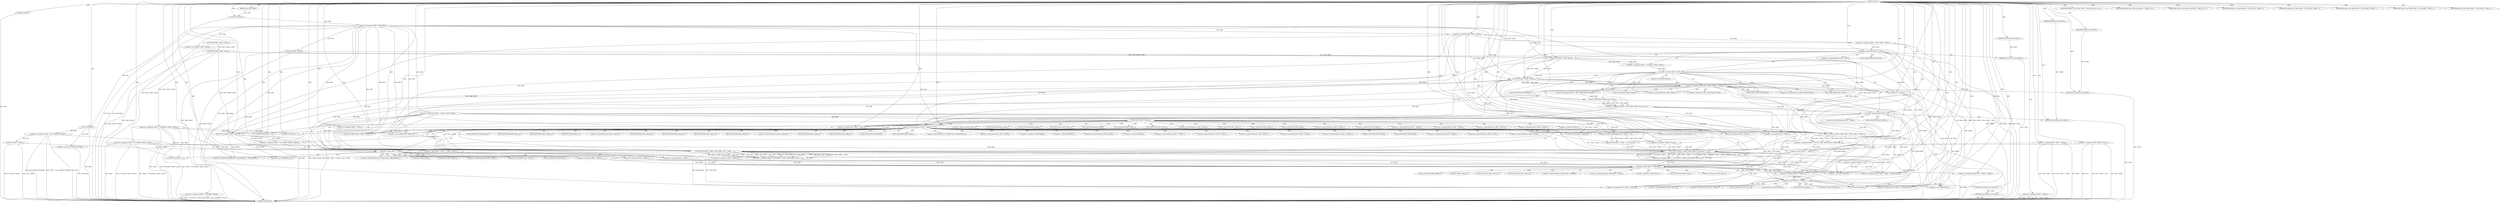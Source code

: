 digraph "FUN1" {  
"8" [label = <(METHOD,FUN1)<SUB>1</SUB>> ]
"392" [label = <(METHOD_RETURN,int)<SUB>1</SUB>> ]
"9" [label = <(PARAM,int VAR1)<SUB>1</SUB>> ]
"10" [label = <(PARAM,struct VAR2 *VAR3)<SUB>1</SUB>> ]
"13" [label = <(&lt;operator&gt;.assignment,*VAR5 = FUN2(VAR3))<SUB>5</SUB>> ]
"18" [label = <(&lt;operator&gt;.assignment,*VAR7 = (struct VAR6*)FUN3(VAR3))<SUB>7</SUB>> ]
"25" [label = <(&lt;operator&gt;.assignment,*VAR9 = FUN4(VAR5-&gt;VAR10))<SUB>9</SUB>> ]
"32" [label = <(&lt;operator&gt;.assignment,*VAR12 = FUN5(VAR5-&gt;VAR10-&gt;VAR13))<SUB>11</SUB>> ]
"41" [label = <(&lt;operator&gt;.assignment,*VAR15 = FUN6(VAR5-&gt;VAR10-&gt;VAR13))<SUB>13</SUB>> ]
"50" [label = <(&lt;operator&gt;.assignment,*VAR17 = (VAR16 *) VAR5-&gt;VAR18)<SUB>15</SUB>> ]
"63" [label = <(&lt;operator&gt;.assignment,VAR24 = VAR25)<SUB>25</SUB>> ]
"66" [label = <(IDENTIFIER,VAR26,{

	struct VAR4 *VAR5 = FUN2(VAR3);

	struct VA...)<SUB>29</SUB>> ]
"67" [label = <(&lt;operator&gt;.assignment,VAR7-&gt;VAR27 = VAR28)<SUB>33</SUB>> ]
"72" [label = <(FUN7,FUN7(VAR7-&gt;VAR29))<SUB>35</SUB>> ]
"76" [label = <(&lt;operator&gt;.assignment,VAR7-&gt;VAR30 = NULL)<SUB>37</SUB>> ]
"81" [label = <(&lt;operator&gt;.assignment,VAR23 = VAR5-&gt;VAR31 - VAR32)<SUB>39</SUB>> ]
"95" [label = <(&lt;operator&gt;.assignment,VAR21 = FUN8(VAR5-&gt;VAR10, VAR34))<SUB>51</SUB>> ]
"118" [label = <(FUN10,FUN10(&quot;&quot;, VAR21))<SUB>65</SUB>> ]
"121" [label = <(&lt;operator&gt;.assignment,VAR19 = VAR9-&gt;VAR37[VAR21].VAR38)<SUB>67</SUB>> ]
"130" [label = <(&lt;operator&gt;.assignment,VAR20 = FUN11(VAR19, VAR39, NULL, NULL))<SUB>71</SUB>> ]
"390" [label = <(RETURN,return VAR24;,return VAR24;)<SUB>217</SUB>> ]
"89" [label = <(&lt;operator&gt;.greaterThan,VAR23 &gt; VAR33)<SUB>43</SUB>> ]
"103" [label = <(&lt;operator&gt;.lessThan,VAR21 &lt; 0)<SUB>53</SUB>> ]
"138" [label = <(&lt;operator&gt;.lessThan,VAR20.VAR40 &lt; 0)<SUB>73</SUB>> ]
"147" [label = <(FUN12,FUN12(VAR17-&gt;VAR41))<SUB>81</SUB>> ]
"345" [label = <(&lt;operator&gt;.equals,VAR24 == VAR50)<SUB>183</SUB>> ]
"369" [label = <(&lt;operator&gt;.equals,VAR24 == VAR35)<SUB>201</SUB>> ]
"391" [label = <(IDENTIFIER,VAR24,return VAR24;)<SUB>217</SUB>> ]
"15" [label = <(FUN2,FUN2(VAR3))<SUB>5</SUB>> ]
"20" [label = <(&lt;operator&gt;.cast,(struct VAR6*)FUN3(VAR3))<SUB>7</SUB>> ]
"27" [label = <(FUN4,FUN4(VAR5-&gt;VAR10))<SUB>9</SUB>> ]
"34" [label = <(FUN5,FUN5(VAR5-&gt;VAR10-&gt;VAR13))<SUB>11</SUB>> ]
"43" [label = <(FUN6,FUN6(VAR5-&gt;VAR10-&gt;VAR13))<SUB>13</SUB>> ]
"52" [label = <(&lt;operator&gt;.cast,(VAR16 *) VAR5-&gt;VAR18)<SUB>15</SUB>> ]
"83" [label = <(&lt;operator&gt;.subtraction,VAR5-&gt;VAR31 - VAR32)<SUB>39</SUB>> ]
"93" [label = <(RETURN,return VAR25;,return VAR25;)<SUB>45</SUB>> ]
"97" [label = <(FUN8,FUN8(VAR5-&gt;VAR10, VAR34))<SUB>51</SUB>> ]
"132" [label = <(FUN11,FUN11(VAR19, VAR39, NULL, NULL))<SUB>71</SUB>> ]
"144" [label = <(RETURN,return VAR36;,return VAR36;)<SUB>75</SUB>> ]
"153" [label = <(IDENTIFIER,VAR42,{

	case VAR42:

		switch(VAR17-&gt;VAR43) {

		ca...)<SUB>83</SUB>> ]
"302" [label = <(IDENTIFIER,VAR56,{

	case VAR42:

		switch(VAR17-&gt;VAR43) {

		ca...)<SUB>161</SUB>> ]
"303" [label = <(&lt;operator&gt;.assignment,VAR24 =FUN18(VAR12-&gt;VAR45, VAR20.VAR46, VAR17-&gt;...)<SUB>163</SUB>> ]
"337" [label = <(FUN16,FUN16(VAR15, &quot;&quot;))<SUB>173</SUB>> ]
"340" [label = <(&lt;operator&gt;.assignment,VAR24 = VAR25)<SUB>175</SUB>> ]
"349" [label = <(&lt;operator&gt;.assignment,VAR20.VAR57-&gt;VAR58 = VAR59)<SUB>187</SUB>> ]
"356" [label = <(&lt;operator&gt;.assignment,VAR20.VAR57-&gt;VAR60 = (VAR61)VAR23)<SUB>193</SUB>> ]
"365" [label = <(&lt;operator&gt;.assignment,VAR24 = VAR35)<SUB>195</SUB>> ]
"373" [label = <(&lt;operator&gt;.assignment,VAR7-&gt;VAR27 = VAR20)<SUB>205</SUB>> ]
"378" [label = <(&lt;operator&gt;.assignment,VAR7-&gt;VAR62 = (VAR49)VAR21)<SUB>207</SUB>> ]
"22" [label = <(FUN3,FUN3(VAR3))<SUB>7</SUB>> ]
"94" [label = <(IDENTIFIER,VAR25,return VAR25;)<SUB>45</SUB>> ]
"108" [label = <(&lt;operator&gt;.notEquals,FUN9(VAR5, &amp;VAR21, VAR34) != VAR35)<SUB>55</SUB>> ]
"145" [label = <(IDENTIFIER,VAR36,return VAR36;)<SUB>75</SUB>> ]
"387" [label = <(FUN19,FUN19(&amp;VAR20))<SUB>211</SUB>> ]
"116" [label = <(RETURN,return VAR36;,return VAR36;)<SUB>57</SUB>> ]
"160" [label = <(IDENTIFIER,VAR44,{

		case VAR44:

			VAR24 = FUN13(VAR12-&gt;VAR45...)<SUB>87</SUB>> ]
"161" [label = <(&lt;operator&gt;.assignment,VAR24 = FUN13(VAR12-&gt;VAR45, VAR20.VAR46, FUN14(...)<SUB>89</SUB>> ]
"195" [label = <(IDENTIFIER,VAR48,{

		case VAR44:

			VAR24 = FUN13(VAR12-&gt;VAR45...)<SUB>95</SUB>> ]
"196" [label = <(&lt;operator&gt;.assignment,VAR24 = FUN15(VAR5-&gt;VAR10, &amp;VAR22))<SUB>97</SUB>> ]
"228" [label = <(IDENTIFIER,VAR51,{

		case VAR44:

			VAR24 = FUN13(VAR12-&gt;VAR45...)<SUB>111</SUB>> ]
"251" [label = <(IDENTIFIER,VAR53,{

		case VAR44:

			VAR24 = FUN13(VAR12-&gt;VAR45...)<SUB>127</SUB>> ]
"252" [label = <(&lt;operator&gt;.assignment,VAR23 = 1)<SUB>129</SUB>> ]
"255" [label = <(&lt;operator&gt;.assignment,((VAR49*)VAR5-&gt;VAR18)[VAR32] = 0)<SUB>131</SUB>> ]
"264" [label = <(&lt;operator&gt;.assignment,VAR24 = VAR50)<SUB>133</SUB>> ]
"269" [label = <(IDENTIFIER,VAR54,{

		case VAR44:

			VAR24 = FUN13(VAR12-&gt;VAR45...)<SUB>137</SUB>> ]
"270" [label = <(&lt;operator&gt;.assignment,VAR24 = FUN17(0, VAR5-&gt;VAR10, VAR17-&gt;VAR55, VAR...)<SUB>139</SUB>> ]
"293" [label = <(FUN16,FUN16(VAR15, &quot;&quot;))<SUB>151</SUB>> ]
"296" [label = <(&lt;operator&gt;.assignment,VAR24 = VAR25)<SUB>153</SUB>> ]
"305" [label = <(FUN18,FUN18(VAR12-&gt;VAR45, VAR20.VAR46, VAR17-&gt;VAR41, ...)<SUB>163</SUB>> ]
"362" [label = <(&lt;operator&gt;.cast,(VAR61)VAR23)<SUB>193</SUB>> ]
"382" [label = <(&lt;operator&gt;.cast,(VAR49)VAR21)<SUB>207</SUB>> ]
"109" [label = <(FUN9,FUN9(VAR5, &amp;VAR21, VAR34))<SUB>55</SUB>> ]
"117" [label = <(IDENTIFIER,VAR36,return VAR36;)<SUB>57</SUB>> ]
"205" [label = <(&lt;operator&gt;.equals,VAR24 == VAR35)<SUB>99</SUB>> ]
"230" [label = <(&lt;operator&gt;.equals,VAR17-&gt;VAR47 == VAR12-&gt;VAR52)<SUB>113</SUB>> ]
"284" [label = <(&lt;operator&gt;.equals,VAR24 == VAR35)<SUB>141</SUB>> ]
"324" [label = <(&lt;operator&gt;.addition,VAR5-&gt;VAR18 + VAR32)<SUB>165</SUB>> ]
"163" [label = <(FUN13,FUN13(VAR12-&gt;VAR45, VAR20.VAR46, FUN14(VAR17-&gt;V...)<SUB>89</SUB>> ]
"198" [label = <(FUN15,FUN15(VAR5-&gt;VAR10, &amp;VAR22))<SUB>97</SUB>> ]
"209" [label = <(&lt;operator&gt;.assignment,VAR23 = 1)<SUB>101</SUB>> ]
"212" [label = <(&lt;operator&gt;.assignment,((VAR49*)VAR5-&gt;VAR18)[VAR32] = (VAR49)VAR22)<SUB>103</SUB>> ]
"223" [label = <(&lt;operator&gt;.assignment,VAR24 = VAR50)<SUB>105</SUB>> ]
"238" [label = <(&lt;operator&gt;.assignment,VAR24 = VAR50)<SUB>115</SUB>> ]
"272" [label = <(FUN17,FUN17(0, VAR5-&gt;VAR10, VAR17-&gt;VAR55, VAR17-&gt;VAR47))<SUB>139</SUB>> ]
"288" [label = <(&lt;operator&gt;.assignment,VAR24 = VAR50)<SUB>143</SUB>> ]
"170" [label = <(FUN14,FUN14(VAR17-&gt;VAR41))<SUB>89</SUB>> ]
"174" [label = <(&lt;operator&gt;.and,(VAR17-&gt;VAR47 &gt;&gt; 8) &amp; 0xFF)<SUB>91</SUB>> ]
"181" [label = <(&lt;operator&gt;.and,VAR17-&gt;VAR47 &amp; 0xFF)<SUB>91</SUB>> ]
"186" [label = <(&lt;operator&gt;.addition,VAR5-&gt;VAR18 + VAR32)<SUB>91</SUB>> ]
"243" [label = <(FUN16,FUN16(VAR15, &quot;&quot;))<SUB>119</SUB>> ]
"246" [label = <(&lt;operator&gt;.assignment,VAR24 = VAR25)<SUB>121</SUB>> ]
"257" [label = <(&lt;operator&gt;.cast,(VAR49*)VAR5-&gt;VAR18)<SUB>131</SUB>> ]
"175" [label = <(&lt;operator&gt;.arithmeticShiftRight,VAR17-&gt;VAR47 &gt;&gt; 8)<SUB>91</SUB>> ]
"220" [label = <(&lt;operator&gt;.cast,(VAR49)VAR22)<SUB>103</SUB>> ]
"214" [label = <(&lt;operator&gt;.cast,(VAR49*)VAR5-&gt;VAR18)<SUB>103</SUB>> ]
"123" [label = <(&lt;operator&gt;.fieldAccess,VAR9-&gt;VAR37[VAR21].VAR38)<SUB>67</SUB>> ]
"98" [label = <(&lt;operator&gt;.indirectFieldAccess,VAR5-&gt;VAR10)<SUB>51</SUB>> ]
"124" [label = <(&lt;operator&gt;.indirectIndexAccess,VAR9-&gt;VAR37[VAR21])<SUB>67</SUB>> ]
"129" [label = <(FIELD_IDENTIFIER,VAR38,VAR38)<SUB>67</SUB>> ]
"139" [label = <(&lt;operator&gt;.fieldAccess,VAR20.VAR40)<SUB>73</SUB>> ]
"148" [label = <(&lt;operator&gt;.indirectFieldAccess,VAR17-&gt;VAR41)<SUB>81</SUB>> ]
"100" [label = <(FIELD_IDENTIFIER,VAR10,VAR10)<SUB>51</SUB>> ]
"125" [label = <(&lt;operator&gt;.indirectFieldAccess,VAR9-&gt;VAR37)<SUB>67</SUB>> ]
"141" [label = <(FIELD_IDENTIFIER,VAR40,VAR40)<SUB>73</SUB>> ]
"150" [label = <(FIELD_IDENTIFIER,VAR41,VAR41)<SUB>81</SUB>> ]
"155" [label = <(&lt;operator&gt;.indirectFieldAccess,VAR17-&gt;VAR43)<SUB>85</SUB>> ]
"350" [label = <(&lt;operator&gt;.indirectFieldAccess,VAR20.VAR57-&gt;VAR58)<SUB>187</SUB>> ]
"357" [label = <(&lt;operator&gt;.indirectFieldAccess,VAR20.VAR57-&gt;VAR60)<SUB>193</SUB>> ]
"374" [label = <(&lt;operator&gt;.indirectFieldAccess,VAR7-&gt;VAR27)<SUB>205</SUB>> ]
"379" [label = <(&lt;operator&gt;.indirectFieldAccess,VAR7-&gt;VAR62)<SUB>207</SUB>> ]
"127" [label = <(FIELD_IDENTIFIER,VAR37,VAR37)<SUB>67</SUB>> ]
"157" [label = <(FIELD_IDENTIFIER,VAR43,VAR43)<SUB>85</SUB>> ]
"306" [label = <(&lt;operator&gt;.indirectFieldAccess,VAR12-&gt;VAR45)<SUB>163</SUB>> ]
"309" [label = <(&lt;operator&gt;.fieldAccess,VAR20.VAR46)<SUB>163</SUB>> ]
"312" [label = <(&lt;operator&gt;.indirectFieldAccess,VAR17-&gt;VAR41)<SUB>163</SUB>> ]
"315" [label = <(&lt;operator&gt;.indirectFieldAccess,VAR17-&gt;VAR43)<SUB>163</SUB>> ]
"318" [label = <(&lt;operator&gt;.indirectFieldAccess,VAR17-&gt;VAR47)<SUB>163</SUB>> ]
"321" [label = <(&lt;operator&gt;.indirectFieldAccess,VAR17-&gt;VAR55)<SUB>165</SUB>> ]
"330" [label = <(&lt;operator&gt;.addressOf,&amp;VAR23)<SUB>167</SUB>> ]
"332" [label = <(&lt;operator&gt;.fieldAccess,VAR20.VAR57)<SUB>167</SUB>> ]
"351" [label = <(&lt;operator&gt;.fieldAccess,VAR20.VAR57)<SUB>187</SUB>> ]
"354" [label = <(FIELD_IDENTIFIER,VAR58,VAR58)<SUB>187</SUB>> ]
"358" [label = <(&lt;operator&gt;.fieldAccess,VAR20.VAR57)<SUB>193</SUB>> ]
"361" [label = <(FIELD_IDENTIFIER,VAR60,VAR60)<SUB>193</SUB>> ]
"363" [label = <(UNKNOWN,VAR61,VAR61)<SUB>193</SUB>> ]
"376" [label = <(FIELD_IDENTIFIER,VAR27,VAR27)<SUB>205</SUB>> ]
"381" [label = <(FIELD_IDENTIFIER,VAR62,VAR62)<SUB>207</SUB>> ]
"383" [label = <(UNKNOWN,VAR49,VAR49)<SUB>207</SUB>> ]
"388" [label = <(&lt;operator&gt;.addressOf,&amp;VAR20)<SUB>211</SUB>> ]
"111" [label = <(&lt;operator&gt;.addressOf,&amp;VAR21)<SUB>55</SUB>> ]
"256" [label = <(&lt;operator&gt;.indirectIndexAccess,((VAR49*)VAR5-&gt;VAR18)[VAR32])<SUB>131</SUB>> ]
"308" [label = <(FIELD_IDENTIFIER,VAR45,VAR45)<SUB>163</SUB>> ]
"311" [label = <(FIELD_IDENTIFIER,VAR46,VAR46)<SUB>163</SUB>> ]
"314" [label = <(FIELD_IDENTIFIER,VAR41,VAR41)<SUB>163</SUB>> ]
"317" [label = <(FIELD_IDENTIFIER,VAR43,VAR43)<SUB>163</SUB>> ]
"320" [label = <(FIELD_IDENTIFIER,VAR47,VAR47)<SUB>163</SUB>> ]
"323" [label = <(FIELD_IDENTIFIER,VAR55,VAR55)<SUB>165</SUB>> ]
"325" [label = <(&lt;operator&gt;.indirectFieldAccess,VAR5-&gt;VAR18)<SUB>165</SUB>> ]
"334" [label = <(FIELD_IDENTIFIER,VAR57,VAR57)<SUB>167</SUB>> ]
"353" [label = <(FIELD_IDENTIFIER,VAR57,VAR57)<SUB>187</SUB>> ]
"360" [label = <(FIELD_IDENTIFIER,VAR57,VAR57)<SUB>193</SUB>> ]
"164" [label = <(&lt;operator&gt;.indirectFieldAccess,VAR12-&gt;VAR45)<SUB>89</SUB>> ]
"167" [label = <(&lt;operator&gt;.fieldAccess,VAR20.VAR46)<SUB>89</SUB>> ]
"191" [label = <(&lt;operator&gt;.addressOf,&amp;VAR23)<SUB>91</SUB>> ]
"199" [label = <(&lt;operator&gt;.indirectFieldAccess,VAR5-&gt;VAR10)<SUB>97</SUB>> ]
"202" [label = <(&lt;operator&gt;.addressOf,&amp;VAR22)<SUB>97</SUB>> ]
"231" [label = <(&lt;operator&gt;.indirectFieldAccess,VAR17-&gt;VAR47)<SUB>113</SUB>> ]
"234" [label = <(&lt;operator&gt;.indirectFieldAccess,VAR12-&gt;VAR52)<SUB>113</SUB>> ]
"274" [label = <(&lt;operator&gt;.indirectFieldAccess,VAR5-&gt;VAR10)<SUB>139</SUB>> ]
"277" [label = <(&lt;operator&gt;.indirectFieldAccess,VAR17-&gt;VAR55)<SUB>139</SUB>> ]
"280" [label = <(&lt;operator&gt;.indirectFieldAccess,VAR17-&gt;VAR47)<SUB>139</SUB>> ]
"327" [label = <(FIELD_IDENTIFIER,VAR18,VAR18)<SUB>165</SUB>> ]
"166" [label = <(FIELD_IDENTIFIER,VAR45,VAR45)<SUB>89</SUB>> ]
"169" [label = <(FIELD_IDENTIFIER,VAR46,VAR46)<SUB>89</SUB>> ]
"171" [label = <(&lt;operator&gt;.indirectFieldAccess,VAR17-&gt;VAR41)<SUB>89</SUB>> ]
"182" [label = <(&lt;operator&gt;.indirectFieldAccess,VAR17-&gt;VAR47)<SUB>91</SUB>> ]
"187" [label = <(&lt;operator&gt;.indirectFieldAccess,VAR5-&gt;VAR18)<SUB>91</SUB>> ]
"201" [label = <(FIELD_IDENTIFIER,VAR10,VAR10)<SUB>97</SUB>> ]
"213" [label = <(&lt;operator&gt;.indirectIndexAccess,((VAR49*)VAR5-&gt;VAR18)[VAR32])<SUB>103</SUB>> ]
"233" [label = <(FIELD_IDENTIFIER,VAR47,VAR47)<SUB>113</SUB>> ]
"236" [label = <(FIELD_IDENTIFIER,VAR52,VAR52)<SUB>113</SUB>> ]
"258" [label = <(UNKNOWN,VAR49*,VAR49*)<SUB>131</SUB>> ]
"259" [label = <(&lt;operator&gt;.indirectFieldAccess,VAR5-&gt;VAR18)<SUB>131</SUB>> ]
"276" [label = <(FIELD_IDENTIFIER,VAR10,VAR10)<SUB>139</SUB>> ]
"279" [label = <(FIELD_IDENTIFIER,VAR55,VAR55)<SUB>139</SUB>> ]
"282" [label = <(FIELD_IDENTIFIER,VAR47,VAR47)<SUB>139</SUB>> ]
"173" [label = <(FIELD_IDENTIFIER,VAR41,VAR41)<SUB>89</SUB>> ]
"176" [label = <(&lt;operator&gt;.indirectFieldAccess,VAR17-&gt;VAR47)<SUB>91</SUB>> ]
"184" [label = <(FIELD_IDENTIFIER,VAR47,VAR47)<SUB>91</SUB>> ]
"189" [label = <(FIELD_IDENTIFIER,VAR18,VAR18)<SUB>91</SUB>> ]
"221" [label = <(UNKNOWN,VAR49,VAR49)<SUB>103</SUB>> ]
"261" [label = <(FIELD_IDENTIFIER,VAR18,VAR18)<SUB>131</SUB>> ]
"178" [label = <(FIELD_IDENTIFIER,VAR47,VAR47)<SUB>91</SUB>> ]
"215" [label = <(UNKNOWN,VAR49*,VAR49*)<SUB>103</SUB>> ]
"216" [label = <(&lt;operator&gt;.indirectFieldAccess,VAR5-&gt;VAR18)<SUB>103</SUB>> ]
"218" [label = <(FIELD_IDENTIFIER,VAR18,VAR18)<SUB>103</SUB>> ]
  "144" -> "392"  [ label = "DDG: &lt;RET&gt;"] 
  "93" -> "392"  [ label = "DDG: &lt;RET&gt;"] 
  "116" -> "392"  [ label = "DDG: &lt;RET&gt;"] 
  "390" -> "392"  [ label = "DDG: &lt;RET&gt;"] 
  "9" -> "392"  [ label = "DDG: VAR1"] 
  "13" -> "392"  [ label = "DDG: VAR5"] 
  "13" -> "392"  [ label = "DDG: FUN2(VAR3)"] 
  "13" -> "392"  [ label = "DDG: *VAR5 = FUN2(VAR3)"] 
  "18" -> "392"  [ label = "DDG: VAR7"] 
  "22" -> "392"  [ label = "DDG: VAR3"] 
  "20" -> "392"  [ label = "DDG: FUN3(VAR3)"] 
  "18" -> "392"  [ label = "DDG: (struct VAR6*)FUN3(VAR3)"] 
  "18" -> "392"  [ label = "DDG: *VAR7 = (struct VAR6*)FUN3(VAR3)"] 
  "25" -> "392"  [ label = "DDG: VAR9"] 
  "27" -> "392"  [ label = "DDG: VAR5-&gt;VAR10"] 
  "25" -> "392"  [ label = "DDG: FUN4(VAR5-&gt;VAR10)"] 
  "25" -> "392"  [ label = "DDG: *VAR9 = FUN4(VAR5-&gt;VAR10)"] 
  "32" -> "392"  [ label = "DDG: VAR12"] 
  "32" -> "392"  [ label = "DDG: FUN5(VAR5-&gt;VAR10-&gt;VAR13)"] 
  "32" -> "392"  [ label = "DDG: *VAR12 = FUN5(VAR5-&gt;VAR10-&gt;VAR13)"] 
  "41" -> "392"  [ label = "DDG: VAR15"] 
  "43" -> "392"  [ label = "DDG: VAR5-&gt;VAR10-&gt;VAR13"] 
  "41" -> "392"  [ label = "DDG: FUN6(VAR5-&gt;VAR10-&gt;VAR13)"] 
  "41" -> "392"  [ label = "DDG: *VAR15 = FUN6(VAR5-&gt;VAR10-&gt;VAR13)"] 
  "50" -> "392"  [ label = "DDG: VAR17"] 
  "52" -> "392"  [ label = "DDG: VAR5-&gt;VAR18"] 
  "50" -> "392"  [ label = "DDG: (VAR16 *) VAR5-&gt;VAR18"] 
  "50" -> "392"  [ label = "DDG: *VAR17 = (VAR16 *) VAR5-&gt;VAR18"] 
  "63" -> "392"  [ label = "DDG: VAR24"] 
  "63" -> "392"  [ label = "DDG: VAR25"] 
  "63" -> "392"  [ label = "DDG: VAR24 = VAR25"] 
  "67" -> "392"  [ label = "DDG: VAR7-&gt;VAR27"] 
  "67" -> "392"  [ label = "DDG: VAR7-&gt;VAR27 = VAR28"] 
  "72" -> "392"  [ label = "DDG: VAR7-&gt;VAR29"] 
  "72" -> "392"  [ label = "DDG: FUN7(VAR7-&gt;VAR29)"] 
  "76" -> "392"  [ label = "DDG: VAR7-&gt;VAR30"] 
  "76" -> "392"  [ label = "DDG: NULL"] 
  "76" -> "392"  [ label = "DDG: VAR7-&gt;VAR30 = NULL"] 
  "83" -> "392"  [ label = "DDG: VAR5-&gt;VAR31"] 
  "83" -> "392"  [ label = "DDG: VAR32"] 
  "81" -> "392"  [ label = "DDG: VAR5-&gt;VAR31 - VAR32"] 
  "81" -> "392"  [ label = "DDG: VAR23 = VAR5-&gt;VAR31 - VAR32"] 
  "89" -> "392"  [ label = "DDG: VAR23"] 
  "89" -> "392"  [ label = "DDG: VAR23 &gt; VAR33"] 
  "67" -> "392"  [ label = "DDG: VAR28"] 
  "349" -> "392"  [ label = "DDG: VAR59"] 
  "132" -> "392"  [ label = "DDG: VAR39"] 
  "89" -> "392"  [ label = "DDG: VAR33"] 
  "8" -> "9"  [ label = "DDG: "] 
  "8" -> "10"  [ label = "DDG: "] 
  "15" -> "13"  [ label = "DDG: VAR3"] 
  "22" -> "18"  [ label = "DDG: VAR3"] 
  "27" -> "25"  [ label = "DDG: VAR5-&gt;VAR10"] 
  "34" -> "32"  [ label = "DDG: VAR5-&gt;VAR10-&gt;VAR13"] 
  "43" -> "41"  [ label = "DDG: VAR5-&gt;VAR10-&gt;VAR13"] 
  "13" -> "50"  [ label = "DDG: VAR5"] 
  "8" -> "63"  [ label = "DDG: "] 
  "8" -> "66"  [ label = "DDG: "] 
  "8" -> "67"  [ label = "DDG: "] 
  "8" -> "76"  [ label = "DDG: "] 
  "83" -> "81"  [ label = "DDG: VAR5-&gt;VAR31"] 
  "83" -> "81"  [ label = "DDG: VAR32"] 
  "97" -> "95"  [ label = "DDG: VAR5-&gt;VAR10"] 
  "97" -> "95"  [ label = "DDG: VAR34"] 
  "132" -> "130"  [ label = "DDG: VAR19"] 
  "132" -> "130"  [ label = "DDG: VAR39"] 
  "132" -> "130"  [ label = "DDG: NULL"] 
  "391" -> "390"  [ label = "DDG: VAR24"] 
  "18" -> "72"  [ label = "DDG: VAR7"] 
  "8" -> "118"  [ label = "DDG: "] 
  "103" -> "118"  [ label = "DDG: VAR21"] 
  "109" -> "118"  [ label = "DDG: &amp;VAR21"] 
  "369" -> "391"  [ label = "DDG: VAR24"] 
  "8" -> "391"  [ label = "DDG: "] 
  "10" -> "15"  [ label = "DDG: VAR3"] 
  "8" -> "15"  [ label = "DDG: "] 
  "22" -> "20"  [ label = "DDG: VAR3"] 
  "13" -> "27"  [ label = "DDG: VAR5"] 
  "34" -> "43"  [ label = "DDG: VAR5-&gt;VAR10-&gt;VAR13"] 
  "13" -> "52"  [ label = "DDG: VAR5"] 
  "13" -> "83"  [ label = "DDG: VAR5"] 
  "8" -> "83"  [ label = "DDG: "] 
  "81" -> "89"  [ label = "DDG: VAR23"] 
  "8" -> "89"  [ label = "DDG: "] 
  "94" -> "93"  [ label = "DDG: VAR25"] 
  "13" -> "97"  [ label = "DDG: VAR5"] 
  "27" -> "97"  [ label = "DDG: VAR5-&gt;VAR10"] 
  "43" -> "97"  [ label = "DDG: VAR5-&gt;VAR10-&gt;VAR13"] 
  "8" -> "97"  [ label = "DDG: "] 
  "95" -> "103"  [ label = "DDG: VAR21"] 
  "8" -> "103"  [ label = "DDG: "] 
  "121" -> "132"  [ label = "DDG: VAR19"] 
  "8" -> "132"  [ label = "DDG: "] 
  "130" -> "138"  [ label = "DDG: VAR20"] 
  "8" -> "138"  [ label = "DDG: "] 
  "145" -> "144"  [ label = "DDG: VAR36"] 
  "8" -> "144"  [ label = "DDG: "] 
  "50" -> "147"  [ label = "DDG: VAR17"] 
  "8" -> "153"  [ label = "DDG: "] 
  "8" -> "302"  [ label = "DDG: "] 
  "305" -> "303"  [ label = "DDG: VAR17-&gt;VAR41"] 
  "305" -> "303"  [ label = "DDG: VAR20.VAR46"] 
  "305" -> "303"  [ label = "DDG: VAR20.VAR57"] 
  "305" -> "303"  [ label = "DDG: VAR17-&gt;VAR43"] 
  "305" -> "303"  [ label = "DDG: VAR5-&gt;VAR18 + VAR32"] 
  "305" -> "303"  [ label = "DDG: VAR12-&gt;VAR45"] 
  "305" -> "303"  [ label = "DDG: &amp;VAR23"] 
  "305" -> "303"  [ label = "DDG: VAR17-&gt;VAR47"] 
  "305" -> "303"  [ label = "DDG: VAR17-&gt;VAR55"] 
  "305" -> "303"  [ label = "DDG: VAR7"] 
  "8" -> "340"  [ label = "DDG: "] 
  "340" -> "345"  [ label = "DDG: VAR24"] 
  "303" -> "345"  [ label = "DDG: VAR24"] 
  "296" -> "345"  [ label = "DDG: VAR24"] 
  "284" -> "345"  [ label = "DDG: VAR24"] 
  "288" -> "345"  [ label = "DDG: VAR24"] 
  "264" -> "345"  [ label = "DDG: VAR24"] 
  "246" -> "345"  [ label = "DDG: VAR24"] 
  "238" -> "345"  [ label = "DDG: VAR24"] 
  "205" -> "345"  [ label = "DDG: VAR24"] 
  "223" -> "345"  [ label = "DDG: VAR24"] 
  "161" -> "345"  [ label = "DDG: VAR24"] 
  "8" -> "345"  [ label = "DDG: "] 
  "8" -> "349"  [ label = "DDG: "] 
  "89" -> "356"  [ label = "DDG: VAR23"] 
  "305" -> "356"  [ label = "DDG: &amp;VAR23"] 
  "252" -> "356"  [ label = "DDG: VAR23"] 
  "209" -> "356"  [ label = "DDG: VAR23"] 
  "163" -> "356"  [ label = "DDG: &amp;VAR23"] 
  "8" -> "356"  [ label = "DDG: "] 
  "108" -> "365"  [ label = "DDG: VAR35"] 
  "284" -> "365"  [ label = "DDG: VAR35"] 
  "205" -> "365"  [ label = "DDG: VAR35"] 
  "8" -> "365"  [ label = "DDG: "] 
  "345" -> "369"  [ label = "DDG: VAR24"] 
  "365" -> "369"  [ label = "DDG: VAR24"] 
  "8" -> "369"  [ label = "DDG: "] 
  "108" -> "369"  [ label = "DDG: VAR35"] 
  "284" -> "369"  [ label = "DDG: VAR35"] 
  "205" -> "369"  [ label = "DDG: VAR35"] 
  "130" -> "373"  [ label = "DDG: VAR20"] 
  "138" -> "373"  [ label = "DDG: VAR20.VAR40"] 
  "305" -> "373"  [ label = "DDG: VAR20.VAR46"] 
  "305" -> "373"  [ label = "DDG: VAR20.VAR57"] 
  "163" -> "373"  [ label = "DDG: VAR20.VAR46"] 
  "8" -> "373"  [ label = "DDG: "] 
  "109" -> "378"  [ label = "DDG: &amp;VAR21"] 
  "118" -> "378"  [ label = "DDG: VAR21"] 
  "8" -> "378"  [ label = "DDG: "] 
  "15" -> "22"  [ label = "DDG: VAR3"] 
  "8" -> "22"  [ label = "DDG: "] 
  "8" -> "94"  [ label = "DDG: "] 
  "8" -> "145"  [ label = "DDG: "] 
  "41" -> "337"  [ label = "DDG: VAR15"] 
  "8" -> "337"  [ label = "DDG: "] 
  "109" -> "108"  [ label = "DDG: VAR5"] 
  "109" -> "108"  [ label = "DDG: &amp;VAR21"] 
  "109" -> "108"  [ label = "DDG: VAR34"] 
  "8" -> "108"  [ label = "DDG: "] 
  "117" -> "116"  [ label = "DDG: VAR36"] 
  "8" -> "116"  [ label = "DDG: "] 
  "8" -> "160"  [ label = "DDG: "] 
  "163" -> "161"  [ label = "DDG: FUN14(VAR17-&gt;VAR41)"] 
  "163" -> "161"  [ label = "DDG: &amp;VAR23"] 
  "163" -> "161"  [ label = "DDG: (VAR17-&gt;VAR47 &gt;&gt; 8) &amp; 0xFF"] 
  "163" -> "161"  [ label = "DDG: VAR12-&gt;VAR45"] 
  "163" -> "161"  [ label = "DDG: VAR17-&gt;VAR47 &amp; 0xFF"] 
  "163" -> "161"  [ label = "DDG: VAR5-&gt;VAR18 + VAR32"] 
  "163" -> "161"  [ label = "DDG: VAR20.VAR46"] 
  "8" -> "195"  [ label = "DDG: "] 
  "198" -> "196"  [ label = "DDG: VAR5-&gt;VAR10"] 
  "198" -> "196"  [ label = "DDG: &amp;VAR22"] 
  "8" -> "228"  [ label = "DDG: "] 
  "8" -> "251"  [ label = "DDG: "] 
  "8" -> "252"  [ label = "DDG: "] 
  "8" -> "255"  [ label = "DDG: "] 
  "8" -> "264"  [ label = "DDG: "] 
  "8" -> "269"  [ label = "DDG: "] 
  "272" -> "270"  [ label = "DDG: 0"] 
  "272" -> "270"  [ label = "DDG: VAR5-&gt;VAR10"] 
  "272" -> "270"  [ label = "DDG: VAR17-&gt;VAR55"] 
  "272" -> "270"  [ label = "DDG: VAR17-&gt;VAR47"] 
  "8" -> "296"  [ label = "DDG: "] 
  "32" -> "305"  [ label = "DDG: VAR12"] 
  "130" -> "305"  [ label = "DDG: VAR20"] 
  "50" -> "305"  [ label = "DDG: VAR17"] 
  "147" -> "305"  [ label = "DDG: VAR17-&gt;VAR41"] 
  "13" -> "305"  [ label = "DDG: VAR5"] 
  "109" -> "305"  [ label = "DDG: VAR5"] 
  "83" -> "305"  [ label = "DDG: VAR32"] 
  "8" -> "305"  [ label = "DDG: "] 
  "18" -> "305"  [ label = "DDG: VAR7"] 
  "67" -> "305"  [ label = "DDG: VAR7-&gt;VAR27"] 
  "72" -> "305"  [ label = "DDG: VAR7-&gt;VAR29"] 
  "76" -> "305"  [ label = "DDG: VAR7-&gt;VAR30"] 
  "89" -> "305"  [ label = "DDG: VAR23"] 
  "89" -> "362"  [ label = "DDG: VAR23"] 
  "305" -> "362"  [ label = "DDG: &amp;VAR23"] 
  "252" -> "362"  [ label = "DDG: VAR23"] 
  "209" -> "362"  [ label = "DDG: VAR23"] 
  "163" -> "362"  [ label = "DDG: &amp;VAR23"] 
  "8" -> "362"  [ label = "DDG: "] 
  "109" -> "382"  [ label = "DDG: &amp;VAR21"] 
  "118" -> "382"  [ label = "DDG: VAR21"] 
  "8" -> "382"  [ label = "DDG: "] 
  "130" -> "387"  [ label = "DDG: VAR20"] 
  "138" -> "387"  [ label = "DDG: VAR20.VAR40"] 
  "305" -> "387"  [ label = "DDG: VAR20.VAR46"] 
  "305" -> "387"  [ label = "DDG: VAR20.VAR57"] 
  "163" -> "387"  [ label = "DDG: VAR20.VAR46"] 
  "8" -> "387"  [ label = "DDG: "] 
  "13" -> "109"  [ label = "DDG: VAR5"] 
  "83" -> "109"  [ label = "DDG: VAR5-&gt;VAR31"] 
  "97" -> "109"  [ label = "DDG: VAR5-&gt;VAR10"] 
  "8" -> "109"  [ label = "DDG: "] 
  "103" -> "109"  [ label = "DDG: VAR21"] 
  "97" -> "109"  [ label = "DDG: VAR34"] 
  "8" -> "117"  [ label = "DDG: "] 
  "41" -> "293"  [ label = "DDG: VAR15"] 
  "8" -> "293"  [ label = "DDG: "] 
  "13" -> "324"  [ label = "DDG: VAR5"] 
  "109" -> "324"  [ label = "DDG: VAR5"] 
  "83" -> "324"  [ label = "DDG: VAR32"] 
  "8" -> "324"  [ label = "DDG: "] 
  "32" -> "163"  [ label = "DDG: VAR12"] 
  "130" -> "163"  [ label = "DDG: VAR20"] 
  "170" -> "163"  [ label = "DDG: VAR17-&gt;VAR41"] 
  "174" -> "163"  [ label = "DDG: VAR17-&gt;VAR47 &gt;&gt; 8"] 
  "174" -> "163"  [ label = "DDG: 0xFF"] 
  "181" -> "163"  [ label = "DDG: VAR17-&gt;VAR47"] 
  "181" -> "163"  [ label = "DDG: 0xFF"] 
  "13" -> "163"  [ label = "DDG: VAR5"] 
  "109" -> "163"  [ label = "DDG: VAR5"] 
  "83" -> "163"  [ label = "DDG: VAR32"] 
  "8" -> "163"  [ label = "DDG: "] 
  "89" -> "163"  [ label = "DDG: VAR23"] 
  "13" -> "198"  [ label = "DDG: VAR5"] 
  "43" -> "198"  [ label = "DDG: VAR5-&gt;VAR10-&gt;VAR13"] 
  "97" -> "198"  [ label = "DDG: VAR5-&gt;VAR10"] 
  "109" -> "198"  [ label = "DDG: VAR5"] 
  "8" -> "198"  [ label = "DDG: "] 
  "196" -> "205"  [ label = "DDG: VAR24"] 
  "8" -> "205"  [ label = "DDG: "] 
  "108" -> "205"  [ label = "DDG: VAR35"] 
  "8" -> "209"  [ label = "DDG: "] 
  "198" -> "212"  [ label = "DDG: &amp;VAR22"] 
  "8" -> "212"  [ label = "DDG: "] 
  "8" -> "223"  [ label = "DDG: "] 
  "50" -> "230"  [ label = "DDG: VAR17"] 
  "32" -> "230"  [ label = "DDG: VAR12"] 
  "8" -> "238"  [ label = "DDG: "] 
  "8" -> "272"  [ label = "DDG: "] 
  "13" -> "272"  [ label = "DDG: VAR5"] 
  "43" -> "272"  [ label = "DDG: VAR5-&gt;VAR10-&gt;VAR13"] 
  "97" -> "272"  [ label = "DDG: VAR5-&gt;VAR10"] 
  "109" -> "272"  [ label = "DDG: VAR5"] 
  "50" -> "272"  [ label = "DDG: VAR17"] 
  "270" -> "284"  [ label = "DDG: VAR24"] 
  "8" -> "284"  [ label = "DDG: "] 
  "108" -> "284"  [ label = "DDG: VAR35"] 
  "8" -> "288"  [ label = "DDG: "] 
  "50" -> "170"  [ label = "DDG: VAR17"] 
  "147" -> "170"  [ label = "DDG: VAR17-&gt;VAR41"] 
  "175" -> "174"  [ label = "DDG: VAR17-&gt;VAR47"] 
  "175" -> "174"  [ label = "DDG: 8"] 
  "8" -> "174"  [ label = "DDG: "] 
  "50" -> "181"  [ label = "DDG: VAR17"] 
  "175" -> "181"  [ label = "DDG: VAR17-&gt;VAR47"] 
  "8" -> "181"  [ label = "DDG: "] 
  "13" -> "186"  [ label = "DDG: VAR5"] 
  "109" -> "186"  [ label = "DDG: VAR5"] 
  "83" -> "186"  [ label = "DDG: VAR32"] 
  "8" -> "186"  [ label = "DDG: "] 
  "8" -> "246"  [ label = "DDG: "] 
  "13" -> "257"  [ label = "DDG: VAR5"] 
  "109" -> "257"  [ label = "DDG: VAR5"] 
  "50" -> "175"  [ label = "DDG: VAR17"] 
  "8" -> "175"  [ label = "DDG: "] 
  "198" -> "220"  [ label = "DDG: &amp;VAR22"] 
  "8" -> "220"  [ label = "DDG: "] 
  "41" -> "243"  [ label = "DDG: VAR15"] 
  "8" -> "243"  [ label = "DDG: "] 
  "13" -> "214"  [ label = "DDG: VAR5"] 
  "109" -> "214"  [ label = "DDG: VAR5"] 
  "89" -> "95"  [ label = "CDG: "] 
  "89" -> "93"  [ label = "CDG: "] 
  "89" -> "100"  [ label = "CDG: "] 
  "89" -> "98"  [ label = "CDG: "] 
  "89" -> "103"  [ label = "CDG: "] 
  "89" -> "97"  [ label = "CDG: "] 
  "103" -> "129"  [ label = "CDG: "] 
  "103" -> "138"  [ label = "CDG: "] 
  "103" -> "118"  [ label = "CDG: "] 
  "103" -> "127"  [ label = "CDG: "] 
  "103" -> "108"  [ label = "CDG: "] 
  "103" -> "141"  [ label = "CDG: "] 
  "103" -> "123"  [ label = "CDG: "] 
  "103" -> "109"  [ label = "CDG: "] 
  "103" -> "132"  [ label = "CDG: "] 
  "103" -> "121"  [ label = "CDG: "] 
  "103" -> "130"  [ label = "CDG: "] 
  "103" -> "139"  [ label = "CDG: "] 
  "103" -> "111"  [ label = "CDG: "] 
  "103" -> "124"  [ label = "CDG: "] 
  "103" -> "125"  [ label = "CDG: "] 
  "138" -> "150"  [ label = "CDG: "] 
  "138" -> "148"  [ label = "CDG: "] 
  "138" -> "390"  [ label = "CDG: "] 
  "138" -> "147"  [ label = "CDG: "] 
  "138" -> "144"  [ label = "CDG: "] 
  "138" -> "345"  [ label = "CDG: "] 
  "138" -> "369"  [ label = "CDG: "] 
  "147" -> "334"  [ label = "CDG: "] 
  "147" -> "308"  [ label = "CDG: "] 
  "147" -> "317"  [ label = "CDG: "] 
  "147" -> "306"  [ label = "CDG: "] 
  "147" -> "324"  [ label = "CDG: "] 
  "147" -> "340"  [ label = "CDG: "] 
  "147" -> "315"  [ label = "CDG: "] 
  "147" -> "311"  [ label = "CDG: "] 
  "147" -> "323"  [ label = "CDG: "] 
  "147" -> "305"  [ label = "CDG: "] 
  "147" -> "321"  [ label = "CDG: "] 
  "147" -> "320"  [ label = "CDG: "] 
  "147" -> "337"  [ label = "CDG: "] 
  "147" -> "309"  [ label = "CDG: "] 
  "147" -> "332"  [ label = "CDG: "] 
  "147" -> "325"  [ label = "CDG: "] 
  "147" -> "314"  [ label = "CDG: "] 
  "147" -> "318"  [ label = "CDG: "] 
  "147" -> "155"  [ label = "CDG: "] 
  "147" -> "327"  [ label = "CDG: "] 
  "147" -> "330"  [ label = "CDG: "] 
  "147" -> "157"  [ label = "CDG: "] 
  "147" -> "303"  [ label = "CDG: "] 
  "147" -> "312"  [ label = "CDG: "] 
  "345" -> "358"  [ label = "CDG: "] 
  "345" -> "356"  [ label = "CDG: "] 
  "345" -> "349"  [ label = "CDG: "] 
  "345" -> "362"  [ label = "CDG: "] 
  "345" -> "357"  [ label = "CDG: "] 
  "345" -> "365"  [ label = "CDG: "] 
  "345" -> "360"  [ label = "CDG: "] 
  "345" -> "351"  [ label = "CDG: "] 
  "345" -> "353"  [ label = "CDG: "] 
  "345" -> "361"  [ label = "CDG: "] 
  "345" -> "354"  [ label = "CDG: "] 
  "345" -> "350"  [ label = "CDG: "] 
  "345" -> "363"  [ label = "CDG: "] 
  "369" -> "376"  [ label = "CDG: "] 
  "369" -> "383"  [ label = "CDG: "] 
  "369" -> "378"  [ label = "CDG: "] 
  "369" -> "382"  [ label = "CDG: "] 
  "369" -> "374"  [ label = "CDG: "] 
  "369" -> "388"  [ label = "CDG: "] 
  "369" -> "379"  [ label = "CDG: "] 
  "369" -> "373"  [ label = "CDG: "] 
  "369" -> "387"  [ label = "CDG: "] 
  "369" -> "381"  [ label = "CDG: "] 
  "108" -> "129"  [ label = "CDG: "] 
  "108" -> "138"  [ label = "CDG: "] 
  "108" -> "118"  [ label = "CDG: "] 
  "108" -> "127"  [ label = "CDG: "] 
  "108" -> "141"  [ label = "CDG: "] 
  "108" -> "116"  [ label = "CDG: "] 
  "108" -> "123"  [ label = "CDG: "] 
  "108" -> "132"  [ label = "CDG: "] 
  "108" -> "121"  [ label = "CDG: "] 
  "108" -> "130"  [ label = "CDG: "] 
  "108" -> "139"  [ label = "CDG: "] 
  "108" -> "124"  [ label = "CDG: "] 
  "108" -> "125"  [ label = "CDG: "] 
  "155" -> "167"  [ label = "CDG: "] 
  "155" -> "230"  [ label = "CDG: "] 
  "155" -> "161"  [ label = "CDG: "] 
  "155" -> "163"  [ label = "CDG: "] 
  "155" -> "196"  [ label = "CDG: "] 
  "155" -> "272"  [ label = "CDG: "] 
  "155" -> "256"  [ label = "CDG: "] 
  "155" -> "170"  [ label = "CDG: "] 
  "155" -> "264"  [ label = "CDG: "] 
  "155" -> "181"  [ label = "CDG: "] 
  "155" -> "184"  [ label = "CDG: "] 
  "155" -> "174"  [ label = "CDG: "] 
  "155" -> "182"  [ label = "CDG: "] 
  "155" -> "258"  [ label = "CDG: "] 
  "155" -> "276"  [ label = "CDG: "] 
  "155" -> "186"  [ label = "CDG: "] 
  "155" -> "202"  [ label = "CDG: "] 
  "155" -> "296"  [ label = "CDG: "] 
  "155" -> "201"  [ label = "CDG: "] 
  "155" -> "274"  [ label = "CDG: "] 
  "155" -> "236"  [ label = "CDG: "] 
  "155" -> "176"  [ label = "CDG: "] 
  "155" -> "199"  [ label = "CDG: "] 
  "155" -> "282"  [ label = "CDG: "] 
  "155" -> "169"  [ label = "CDG: "] 
  "155" -> "178"  [ label = "CDG: "] 
  "155" -> "257"  [ label = "CDG: "] 
  "155" -> "261"  [ label = "CDG: "] 
  "155" -> "198"  [ label = "CDG: "] 
  "155" -> "279"  [ label = "CDG: "] 
  "155" -> "189"  [ label = "CDG: "] 
  "155" -> "284"  [ label = "CDG: "] 
  "155" -> "191"  [ label = "CDG: "] 
  "155" -> "255"  [ label = "CDG: "] 
  "155" -> "187"  [ label = "CDG: "] 
  "155" -> "231"  [ label = "CDG: "] 
  "155" -> "259"  [ label = "CDG: "] 
  "155" -> "173"  [ label = "CDG: "] 
  "155" -> "293"  [ label = "CDG: "] 
  "155" -> "164"  [ label = "CDG: "] 
  "155" -> "280"  [ label = "CDG: "] 
  "155" -> "233"  [ label = "CDG: "] 
  "155" -> "205"  [ label = "CDG: "] 
  "155" -> "252"  [ label = "CDG: "] 
  "155" -> "171"  [ label = "CDG: "] 
  "155" -> "277"  [ label = "CDG: "] 
  "155" -> "166"  [ label = "CDG: "] 
  "155" -> "270"  [ label = "CDG: "] 
  "155" -> "234"  [ label = "CDG: "] 
  "155" -> "175"  [ label = "CDG: "] 
  "205" -> "214"  [ label = "CDG: "] 
  "205" -> "215"  [ label = "CDG: "] 
  "205" -> "209"  [ label = "CDG: "] 
  "205" -> "213"  [ label = "CDG: "] 
  "205" -> "216"  [ label = "CDG: "] 
  "205" -> "223"  [ label = "CDG: "] 
  "205" -> "212"  [ label = "CDG: "] 
  "205" -> "221"  [ label = "CDG: "] 
  "205" -> "220"  [ label = "CDG: "] 
  "205" -> "218"  [ label = "CDG: "] 
  "230" -> "243"  [ label = "CDG: "] 
  "230" -> "238"  [ label = "CDG: "] 
  "230" -> "246"  [ label = "CDG: "] 
  "284" -> "288"  [ label = "CDG: "] 
}

